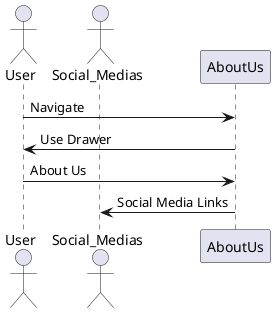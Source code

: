 @startuml about_us_sequence_diagram

actor User
actor Social_Medias

User -> AboutUs: Navigate
AboutUs -> User : Use Drawer
User -> AboutUs : About Us
AboutUs -> Social_Medias : Social Media Links

@enduml